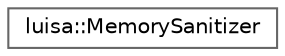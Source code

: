 digraph "类继承关系图"
{
 // LATEX_PDF_SIZE
  bgcolor="transparent";
  edge [fontname=Helvetica,fontsize=10,labelfontname=Helvetica,labelfontsize=10];
  node [fontname=Helvetica,fontsize=10,shape=box,height=0.2,width=0.4];
  rankdir="LR";
  Node0 [id="Node000000",label="luisa::MemorySanitizer",height=0.2,width=0.4,color="grey40", fillcolor="white", style="filled",URL="$classluisa_1_1_memory_sanitizer.html",tooltip=" "];
}
